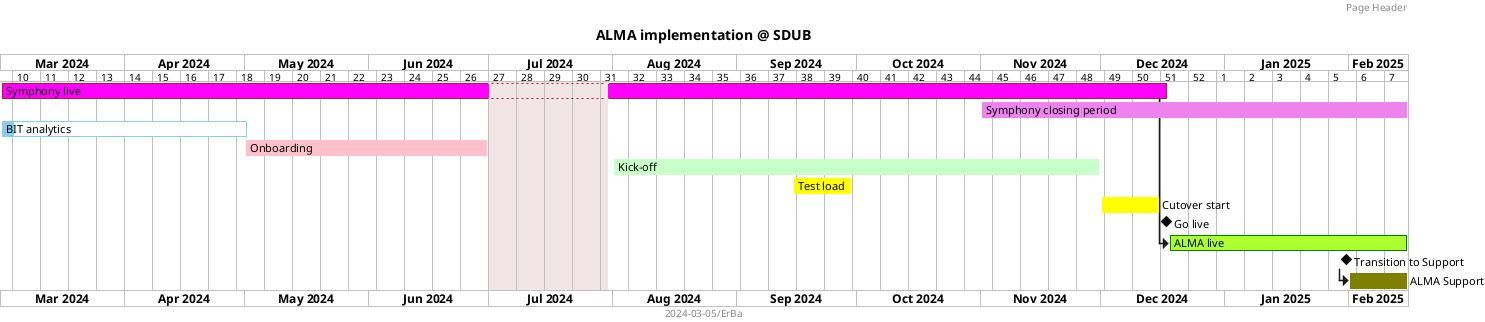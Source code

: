 @startgantt
Project starts 2024-03-01
printscale weekly

TITLE ALMA implementation @ SDUB
header Page Header
footer 2024-03-05/ErBa

'https://raw.githubusercontent.com/BIT-SDUB/ALMA/main/implentation/timeline.puml

' start up
[Symphony live] starts 2024-03-01 and ends 2024-12-17
[Symphony closing period] starts 2024-11-01 and ends 2025-02-15

[BIT analytics] starts 2024-03-01 and ends 2024-05-01 and is 5% complete

'>>> Exlibris
'• Onboarding May and June 2024
[Onboarding] starts 2024-05-01 and ends 2024-06-30
'
'[Vaccation] starts 2024-07-01 and ends 2024-07-30
'July is closed
2024-07-01 to 2024-07-30 is closed
'
'• Kick-off: early August 2024
[Kick-off] starts 2024-08-01 and ends 2024-11-30
'
'• Test load start: mid-September 2024
[Test load] starts 2024-09-15 and lasts 15 days
'[Test load] lasts 15 days
'
'• Cutover start: 1st December 2024
[Cutover start] starts 2024-12-01
[Cutover start] lasts 15 days
'
'• Go live: 17th December 2024
[Go live] happens 2024-12-17
[ALMA live] starts at [Symphony live]'s end

[ALMA live] starts 2024-12-17 and ends 2025-02-15
'[ALMA live] lasts 60 days
'• Transition to Support: by end of January 2025
[Transition to Support] happens 2025-01-31
'[ALMA live] starts at [Symphony live]'s end
[ALMA Support] starts 2025-01-31 and ends 2025-02-15
[ALMA Support] starts at [Transition to Support]'s end
'
'>>> Colors
  [Symphony live] is colored in Fuchsia/FireBrick
  [Symphony closing period] is colored in violet
'purple
  [ALMA live] is colored in GreenYellow/Green
  [ALMA Support] is colored in Olive
  [Onboarding] is colored in pink
  [Test load] is colored in yellow
  [Cutover start] is colored in yellow
  [Kick-off] is colored in technology 
  '[Vacation] is colored in gray
  [BIT analytics] is colored in SkyBlue
'<<< Colors

@endgantt
